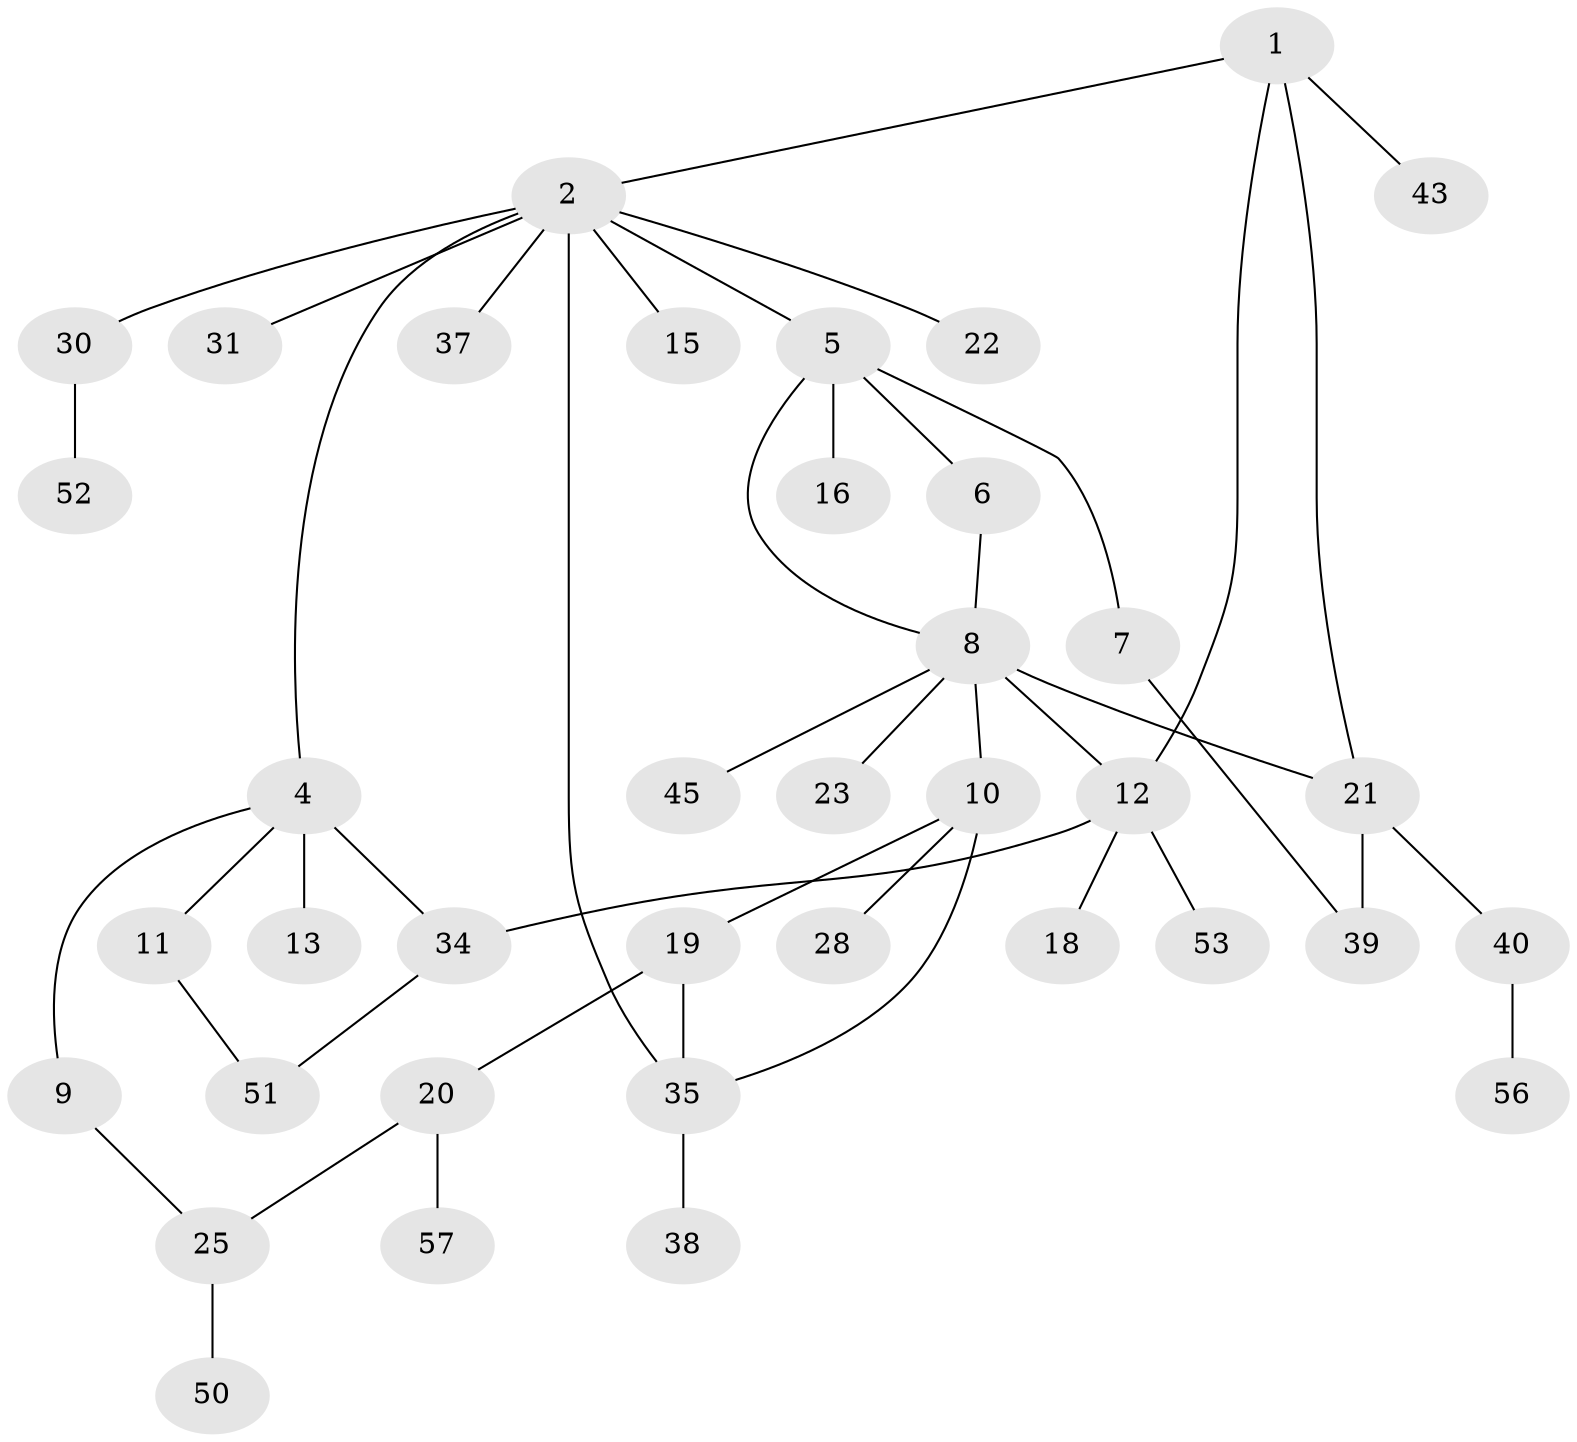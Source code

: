 // original degree distribution, {4: 0.05263157894736842, 6: 0.05263157894736842, 5: 0.05263157894736842, 3: 0.19298245614035087, 2: 0.2631578947368421, 1: 0.38596491228070173}
// Generated by graph-tools (version 1.1) at 2025/41/03/06/25 10:41:29]
// undirected, 38 vertices, 46 edges
graph export_dot {
graph [start="1"]
  node [color=gray90,style=filled];
  1;
  2 [super="+3"];
  4 [super="+33"];
  5;
  6 [super="+14"];
  7 [super="+17"];
  8 [super="+32"];
  9;
  10 [super="+24"];
  11 [super="+46"];
  12 [super="+27"];
  13 [super="+29"];
  15;
  16 [super="+26"];
  18;
  19 [super="+49"];
  20 [super="+55"];
  21 [super="+36"];
  22;
  23;
  25 [super="+42"];
  28;
  30;
  31;
  34 [super="+48"];
  35 [super="+41"];
  37;
  38;
  39 [super="+44"];
  40 [super="+47"];
  43;
  45;
  50;
  51 [super="+54"];
  52;
  53;
  56;
  57;
  1 -- 2;
  1 -- 12;
  1 -- 21;
  1 -- 43;
  2 -- 15;
  2 -- 22;
  2 -- 30;
  2 -- 37;
  2 -- 35;
  2 -- 4;
  2 -- 5;
  2 -- 31;
  4 -- 9;
  4 -- 11;
  4 -- 13;
  4 -- 34;
  5 -- 6;
  5 -- 7;
  5 -- 16;
  5 -- 8;
  6 -- 8;
  7 -- 39;
  8 -- 10;
  8 -- 23;
  8 -- 12;
  8 -- 21;
  8 -- 45;
  9 -- 25;
  10 -- 19;
  10 -- 35;
  10 -- 28;
  11 -- 51;
  12 -- 18;
  12 -- 34;
  12 -- 53;
  19 -- 20;
  19 -- 35;
  20 -- 25;
  20 -- 57;
  21 -- 40;
  21 -- 39;
  25 -- 50;
  30 -- 52;
  34 -- 51;
  35 -- 38;
  40 -- 56;
}
